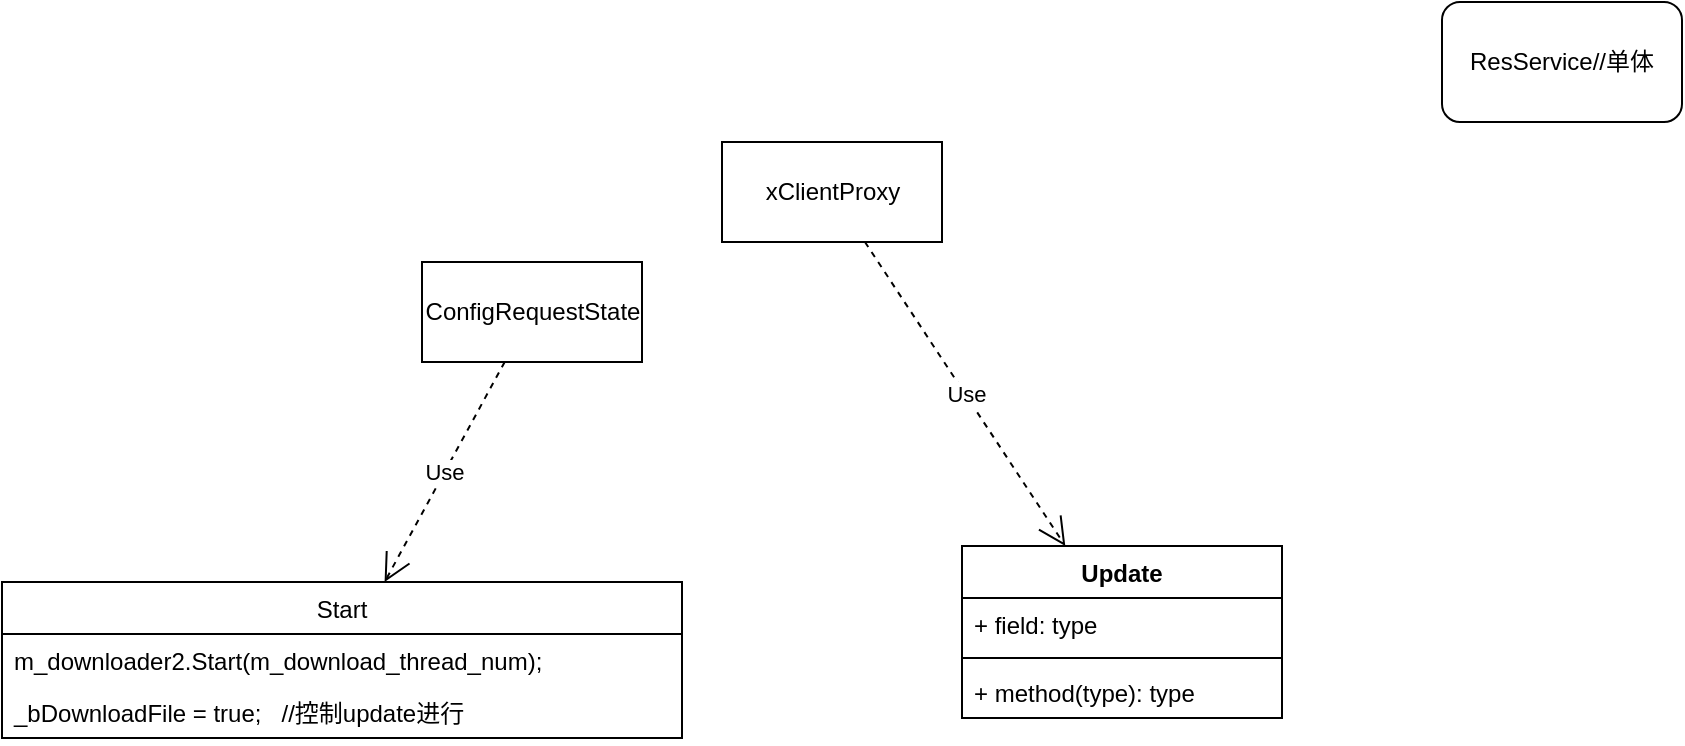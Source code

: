 <mxfile version="13.2.4" type="github">
  <diagram id="YU8ZLa2Sdudei7c_uUe5" name="Page-1">
    <mxGraphModel dx="2249" dy="745" grid="1" gridSize="10" guides="1" tooltips="1" connect="1" arrows="1" fold="1" page="1" pageScale="1" pageWidth="827" pageHeight="1169" math="0" shadow="0">
      <root>
        <mxCell id="0" />
        <mxCell id="1" parent="0" />
        <mxCell id="JTC5fAnK3KKhMQ7cFb07-1" value="ResService//单体" style="rounded=1;whiteSpace=wrap;html=1;" vertex="1" parent="1">
          <mxGeometry x="580" y="270" width="120" height="60" as="geometry" />
        </mxCell>
        <mxCell id="JTC5fAnK3KKhMQ7cFb07-6" value="Update" style="swimlane;fontStyle=1;align=center;verticalAlign=top;childLayout=stackLayout;horizontal=1;startSize=26;horizontalStack=0;resizeParent=1;resizeParentMax=0;resizeLast=0;collapsible=1;marginBottom=0;" vertex="1" parent="1">
          <mxGeometry x="340" y="542" width="160" height="86" as="geometry" />
        </mxCell>
        <mxCell id="JTC5fAnK3KKhMQ7cFb07-7" value="+ field: type" style="text;strokeColor=none;fillColor=none;align=left;verticalAlign=top;spacingLeft=4;spacingRight=4;overflow=hidden;rotatable=0;points=[[0,0.5],[1,0.5]];portConstraint=eastwest;" vertex="1" parent="JTC5fAnK3KKhMQ7cFb07-6">
          <mxGeometry y="26" width="160" height="26" as="geometry" />
        </mxCell>
        <mxCell id="JTC5fAnK3KKhMQ7cFb07-8" value="" style="line;strokeWidth=1;fillColor=none;align=left;verticalAlign=middle;spacingTop=-1;spacingLeft=3;spacingRight=3;rotatable=0;labelPosition=right;points=[];portConstraint=eastwest;" vertex="1" parent="JTC5fAnK3KKhMQ7cFb07-6">
          <mxGeometry y="52" width="160" height="8" as="geometry" />
        </mxCell>
        <mxCell id="JTC5fAnK3KKhMQ7cFb07-9" value="+ method(type): type" style="text;strokeColor=none;fillColor=none;align=left;verticalAlign=top;spacingLeft=4;spacingRight=4;overflow=hidden;rotatable=0;points=[[0,0.5],[1,0.5]];portConstraint=eastwest;" vertex="1" parent="JTC5fAnK3KKhMQ7cFb07-6">
          <mxGeometry y="60" width="160" height="26" as="geometry" />
        </mxCell>
        <mxCell id="JTC5fAnK3KKhMQ7cFb07-10" value="ConfigRequestState" style="html=1;" vertex="1" parent="1">
          <mxGeometry x="70" y="400" width="110" height="50" as="geometry" />
        </mxCell>
        <mxCell id="JTC5fAnK3KKhMQ7cFb07-11" value="Use" style="endArrow=open;endSize=12;dashed=1;html=1;" edge="1" parent="1" source="JTC5fAnK3KKhMQ7cFb07-14" target="JTC5fAnK3KKhMQ7cFb07-6">
          <mxGeometry width="160" relative="1" as="geometry">
            <mxPoint x="230" y="440" as="sourcePoint" />
            <mxPoint x="390" y="440" as="targetPoint" />
          </mxGeometry>
        </mxCell>
        <mxCell id="JTC5fAnK3KKhMQ7cFb07-12" value="Use" style="endArrow=open;endSize=12;dashed=1;html=1;" edge="1" parent="1" source="JTC5fAnK3KKhMQ7cFb07-10" target="JTC5fAnK3KKhMQ7cFb07-15">
          <mxGeometry width="160" relative="1" as="geometry">
            <mxPoint x="240" y="450" as="sourcePoint" />
            <mxPoint x="189.549" y="530" as="targetPoint" />
          </mxGeometry>
        </mxCell>
        <mxCell id="JTC5fAnK3KKhMQ7cFb07-14" value="xClientProxy" style="html=1;" vertex="1" parent="1">
          <mxGeometry x="220" y="340" width="110" height="50" as="geometry" />
        </mxCell>
        <mxCell id="JTC5fAnK3KKhMQ7cFb07-15" value="Start" style="swimlane;fontStyle=0;childLayout=stackLayout;horizontal=1;startSize=26;fillColor=none;horizontalStack=0;resizeParent=1;resizeParentMax=0;resizeLast=0;collapsible=1;marginBottom=0;" vertex="1" parent="1">
          <mxGeometry x="-140" y="560" width="340" height="78" as="geometry" />
        </mxCell>
        <mxCell id="JTC5fAnK3KKhMQ7cFb07-16" value="m_downloader2.Start(m_download_thread_num);" style="text;strokeColor=none;fillColor=none;align=left;verticalAlign=top;spacingLeft=4;spacingRight=4;overflow=hidden;rotatable=0;points=[[0,0.5],[1,0.5]];portConstraint=eastwest;" vertex="1" parent="JTC5fAnK3KKhMQ7cFb07-15">
          <mxGeometry y="26" width="340" height="26" as="geometry" />
        </mxCell>
        <mxCell id="JTC5fAnK3KKhMQ7cFb07-18" value="_bDownloadFile = true;   //控制update进行" style="text;strokeColor=none;fillColor=none;align=left;verticalAlign=top;spacingLeft=4;spacingRight=4;overflow=hidden;rotatable=0;points=[[0,0.5],[1,0.5]];portConstraint=eastwest;" vertex="1" parent="JTC5fAnK3KKhMQ7cFb07-15">
          <mxGeometry y="52" width="340" height="26" as="geometry" />
        </mxCell>
      </root>
    </mxGraphModel>
  </diagram>
</mxfile>
